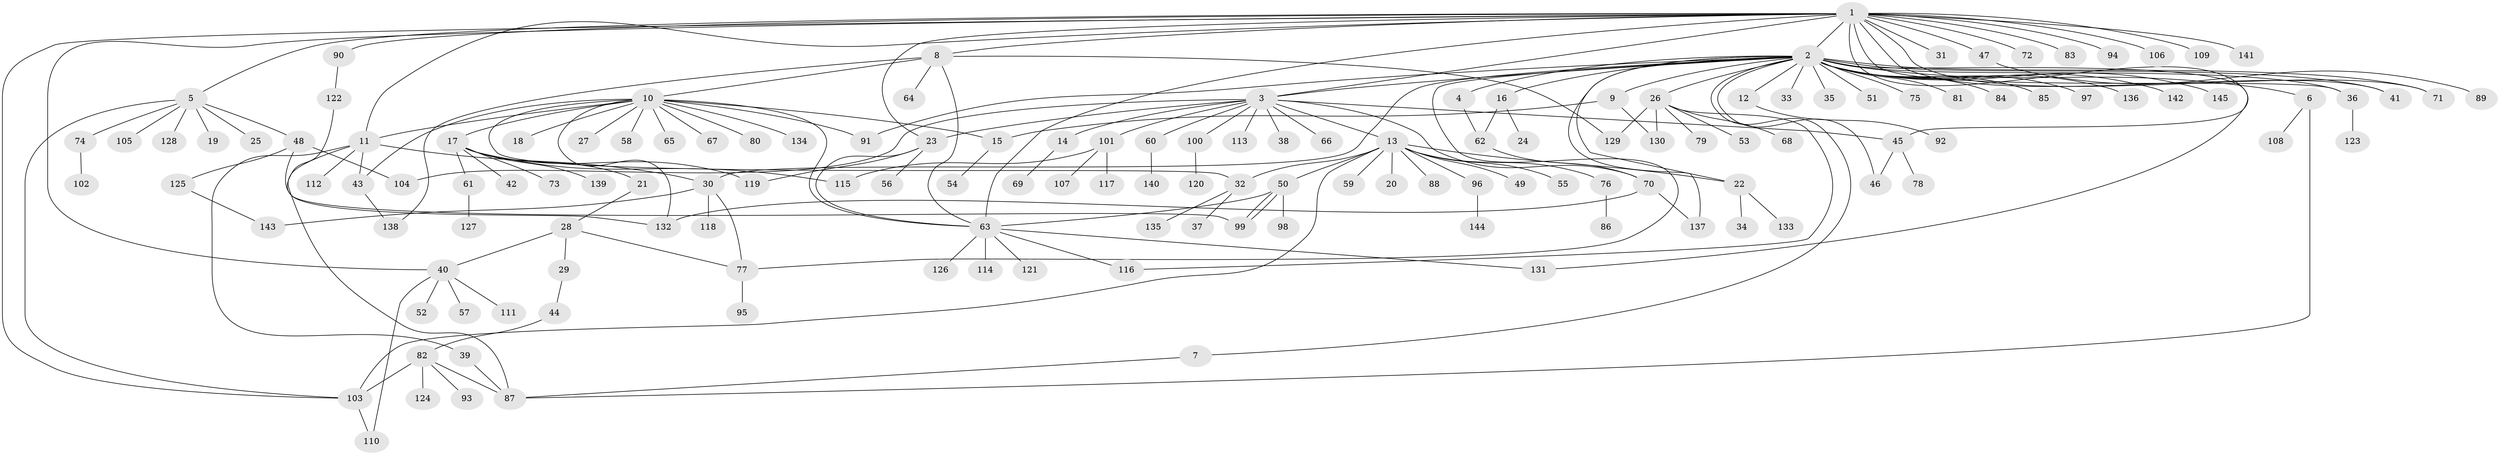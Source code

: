 // coarse degree distribution, {23: 0.008849557522123894, 30: 0.008849557522123894, 12: 0.017699115044247787, 3: 0.035398230088495575, 7: 0.035398230088495575, 6: 0.017699115044247787, 2: 0.18584070796460178, 4: 0.05309734513274336, 14: 0.008849557522123894, 1: 0.584070796460177, 5: 0.02654867256637168, 8: 0.017699115044247787}
// Generated by graph-tools (version 1.1) at 2025/51/02/27/25 19:51:54]
// undirected, 145 vertices, 189 edges
graph export_dot {
graph [start="1"]
  node [color=gray90,style=filled];
  1;
  2;
  3;
  4;
  5;
  6;
  7;
  8;
  9;
  10;
  11;
  12;
  13;
  14;
  15;
  16;
  17;
  18;
  19;
  20;
  21;
  22;
  23;
  24;
  25;
  26;
  27;
  28;
  29;
  30;
  31;
  32;
  33;
  34;
  35;
  36;
  37;
  38;
  39;
  40;
  41;
  42;
  43;
  44;
  45;
  46;
  47;
  48;
  49;
  50;
  51;
  52;
  53;
  54;
  55;
  56;
  57;
  58;
  59;
  60;
  61;
  62;
  63;
  64;
  65;
  66;
  67;
  68;
  69;
  70;
  71;
  72;
  73;
  74;
  75;
  76;
  77;
  78;
  79;
  80;
  81;
  82;
  83;
  84;
  85;
  86;
  87;
  88;
  89;
  90;
  91;
  92;
  93;
  94;
  95;
  96;
  97;
  98;
  99;
  100;
  101;
  102;
  103;
  104;
  105;
  106;
  107;
  108;
  109;
  110;
  111;
  112;
  113;
  114;
  115;
  116;
  117;
  118;
  119;
  120;
  121;
  122;
  123;
  124;
  125;
  126;
  127;
  128;
  129;
  130;
  131;
  132;
  133;
  134;
  135;
  136;
  137;
  138;
  139;
  140;
  141;
  142;
  143;
  144;
  145;
  1 -- 2;
  1 -- 3;
  1 -- 5;
  1 -- 8;
  1 -- 11;
  1 -- 23;
  1 -- 31;
  1 -- 36;
  1 -- 40;
  1 -- 41;
  1 -- 45;
  1 -- 47;
  1 -- 63;
  1 -- 71;
  1 -- 72;
  1 -- 83;
  1 -- 90;
  1 -- 94;
  1 -- 103;
  1 -- 106;
  1 -- 109;
  1 -- 141;
  2 -- 3;
  2 -- 4;
  2 -- 6;
  2 -- 7;
  2 -- 9;
  2 -- 12;
  2 -- 16;
  2 -- 22;
  2 -- 26;
  2 -- 30;
  2 -- 33;
  2 -- 35;
  2 -- 36;
  2 -- 41;
  2 -- 46;
  2 -- 51;
  2 -- 71;
  2 -- 75;
  2 -- 77;
  2 -- 81;
  2 -- 84;
  2 -- 85;
  2 -- 91;
  2 -- 97;
  2 -- 131;
  2 -- 136;
  2 -- 137;
  2 -- 142;
  2 -- 145;
  3 -- 13;
  3 -- 14;
  3 -- 23;
  3 -- 38;
  3 -- 45;
  3 -- 60;
  3 -- 66;
  3 -- 70;
  3 -- 100;
  3 -- 101;
  3 -- 104;
  3 -- 113;
  4 -- 62;
  5 -- 19;
  5 -- 25;
  5 -- 48;
  5 -- 74;
  5 -- 103;
  5 -- 105;
  5 -- 128;
  6 -- 87;
  6 -- 108;
  7 -- 87;
  8 -- 10;
  8 -- 63;
  8 -- 64;
  8 -- 129;
  8 -- 138;
  9 -- 15;
  9 -- 130;
  10 -- 11;
  10 -- 15;
  10 -- 17;
  10 -- 18;
  10 -- 27;
  10 -- 32;
  10 -- 43;
  10 -- 58;
  10 -- 63;
  10 -- 65;
  10 -- 67;
  10 -- 80;
  10 -- 91;
  10 -- 132;
  10 -- 134;
  11 -- 30;
  11 -- 39;
  11 -- 43;
  11 -- 87;
  11 -- 112;
  12 -- 92;
  13 -- 20;
  13 -- 22;
  13 -- 32;
  13 -- 49;
  13 -- 50;
  13 -- 55;
  13 -- 59;
  13 -- 76;
  13 -- 88;
  13 -- 96;
  13 -- 103;
  14 -- 69;
  15 -- 54;
  16 -- 24;
  16 -- 62;
  17 -- 21;
  17 -- 42;
  17 -- 61;
  17 -- 73;
  17 -- 115;
  17 -- 119;
  17 -- 139;
  21 -- 28;
  22 -- 34;
  22 -- 133;
  23 -- 56;
  23 -- 63;
  23 -- 119;
  26 -- 53;
  26 -- 68;
  26 -- 79;
  26 -- 116;
  26 -- 129;
  26 -- 130;
  28 -- 29;
  28 -- 40;
  28 -- 77;
  29 -- 44;
  30 -- 77;
  30 -- 118;
  30 -- 143;
  32 -- 37;
  32 -- 135;
  36 -- 123;
  39 -- 87;
  40 -- 52;
  40 -- 57;
  40 -- 110;
  40 -- 111;
  43 -- 138;
  44 -- 82;
  45 -- 46;
  45 -- 78;
  47 -- 89;
  48 -- 99;
  48 -- 104;
  48 -- 125;
  50 -- 63;
  50 -- 98;
  50 -- 99;
  50 -- 99;
  60 -- 140;
  61 -- 127;
  62 -- 70;
  63 -- 114;
  63 -- 116;
  63 -- 121;
  63 -- 126;
  63 -- 131;
  70 -- 132;
  70 -- 137;
  74 -- 102;
  76 -- 86;
  77 -- 95;
  82 -- 87;
  82 -- 93;
  82 -- 103;
  82 -- 124;
  90 -- 122;
  96 -- 144;
  100 -- 120;
  101 -- 107;
  101 -- 115;
  101 -- 117;
  103 -- 110;
  122 -- 132;
  125 -- 143;
}
